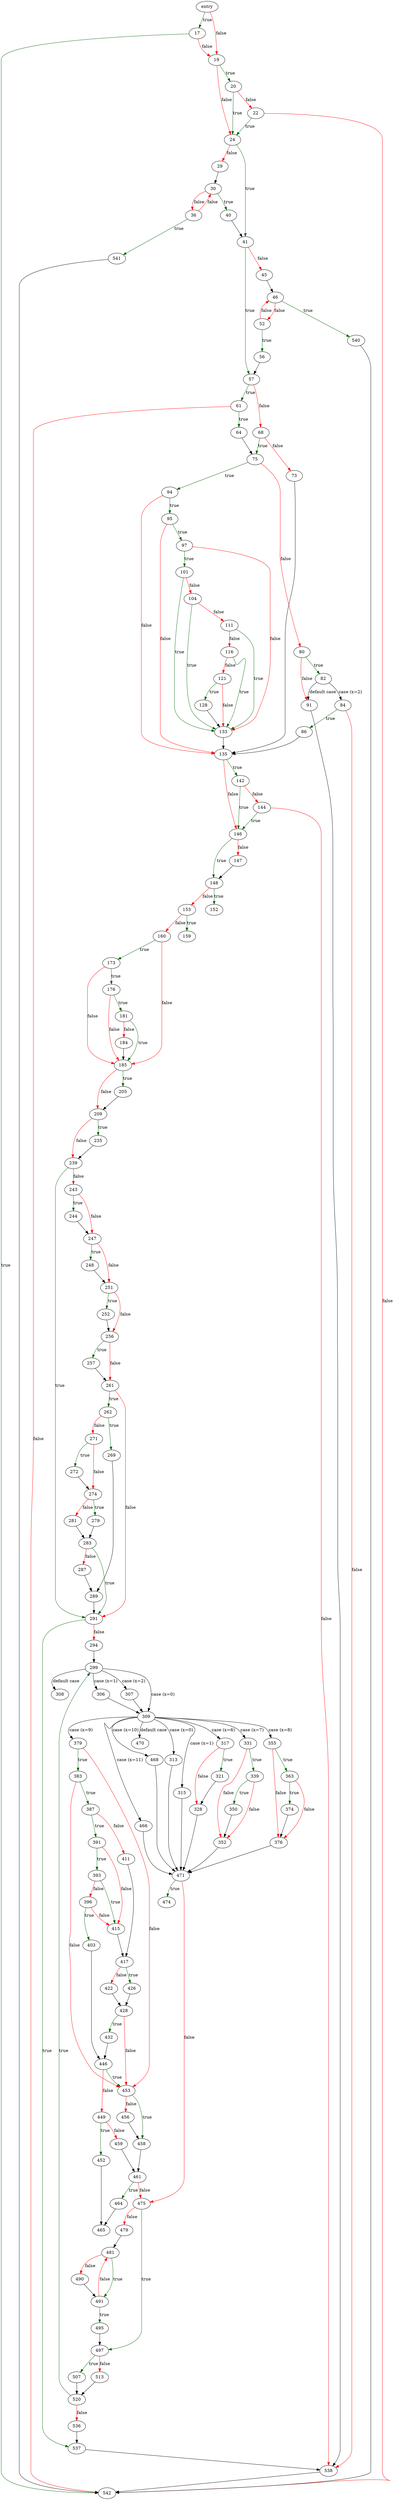 digraph "get_dev" {
	// Node definitions.
	9 [label=entry];
	17;
	19;
	20;
	22;
	24;
	29;
	30;
	36;
	40;
	41;
	45;
	46;
	52;
	56;
	57;
	61;
	64;
	68;
	73;
	75;
	80;
	82;
	84;
	86;
	91;
	94;
	95;
	97;
	101;
	104;
	111;
	116;
	121;
	128;
	133;
	135;
	142;
	144;
	146;
	147;
	148;
	152;
	153;
	159;
	160;
	173;
	176;
	181;
	184;
	185;
	205;
	209;
	235;
	239;
	243;
	244;
	247;
	248;
	251;
	252;
	256;
	257;
	261;
	262;
	269;
	271;
	272;
	274;
	279;
	281;
	283;
	287;
	289;
	291;
	294;
	299;
	306;
	307;
	308;
	309;
	313;
	315;
	317;
	321;
	328;
	331;
	339;
	350;
	352;
	355;
	363;
	374;
	376;
	379;
	383;
	387;
	391;
	393;
	396;
	403;
	411;
	415;
	417;
	422;
	426;
	428;
	432;
	446;
	449;
	452;
	453;
	456;
	458;
	459;
	461;
	464;
	465;
	466;
	468;
	470;
	471;
	474;
	475;
	479;
	481;
	490;
	491;
	495;
	497;
	507;
	513;
	520;
	536;
	537;
	538;
	540;
	541;
	542;

	// Edge definitions.
	9 -> 17 [
		color=darkgreen
		label=true
	];
	9 -> 19 [
		color=red
		label=false
	];
	17 -> 19 [
		color=red
		label=false
	];
	17 -> 542 [
		color=darkgreen
		label=true
	];
	19 -> 20 [
		color=darkgreen
		label=true
	];
	19 -> 24 [
		color=red
		label=false
	];
	20 -> 22 [
		color=red
		label=false
	];
	20 -> 24 [
		color=darkgreen
		label=true
	];
	22 -> 24 [
		color=darkgreen
		label=true
	];
	22 -> 542 [
		color=red
		label=false
	];
	24 -> 29 [
		color=red
		label=false
	];
	24 -> 41 [
		color=darkgreen
		label=true
	];
	29 -> 30;
	30 -> 36 [
		color=red
		label=false
	];
	30 -> 40 [
		color=darkgreen
		label=true
	];
	36 -> 30 [
		color=red
		label=false
	];
	36 -> 541 [
		color=darkgreen
		label=true
	];
	40 -> 41;
	41 -> 45 [
		color=red
		label=false
	];
	41 -> 57 [
		color=darkgreen
		label=true
	];
	45 -> 46;
	46 -> 52 [
		color=red
		label=false
	];
	46 -> 540 [
		color=darkgreen
		label=true
	];
	52 -> 46 [
		color=red
		label=false
	];
	52 -> 56 [
		color=darkgreen
		label=true
	];
	56 -> 57;
	57 -> 61 [
		color=darkgreen
		label=true
	];
	57 -> 68 [
		color=red
		label=false
	];
	61 -> 64 [
		color=darkgreen
		label=true
	];
	61 -> 542 [
		color=red
		label=false
	];
	64 -> 75;
	68 -> 73 [
		color=red
		label=false
	];
	68 -> 75 [
		color=darkgreen
		label=true
	];
	73 -> 135;
	75 -> 80 [
		color=red
		label=false
	];
	75 -> 94 [
		color=darkgreen
		label=true
	];
	80 -> 82 [
		color=darkgreen
		label=true
	];
	80 -> 91 [
		color=red
		label=false
	];
	82 -> 84 [label="case (x=2)"];
	82 -> 91 [label="default case"];
	84 -> 86 [
		color=darkgreen
		label=true
	];
	84 -> 538 [
		color=red
		label=false
	];
	86 -> 135;
	91 -> 538;
	94 -> 95 [
		color=darkgreen
		label=true
	];
	94 -> 135 [
		color=red
		label=false
	];
	95 -> 97 [
		color=darkgreen
		label=true
	];
	95 -> 135 [
		color=red
		label=false
	];
	97 -> 101 [
		color=darkgreen
		label=true
	];
	97 -> 133 [
		color=red
		label=false
	];
	101 -> 104 [
		color=red
		label=false
	];
	101 -> 133 [
		color=darkgreen
		label=true
	];
	104 -> 111 [
		color=red
		label=false
	];
	104 -> 133 [
		color=darkgreen
		label=true
	];
	111 -> 116 [
		color=red
		label=false
	];
	111 -> 133 [
		color=darkgreen
		label=true
	];
	116 -> 121 [
		color=red
		label=false
	];
	116 -> 133 [
		color=darkgreen
		label=true
	];
	121 -> 128 [
		color=darkgreen
		label=true
	];
	121 -> 133 [
		color=red
		label=false
	];
	128 -> 133;
	133 -> 135;
	135 -> 142 [
		color=darkgreen
		label=true
	];
	135 -> 146 [
		color=red
		label=false
	];
	142 -> 144 [
		color=red
		label=false
	];
	142 -> 146 [
		color=darkgreen
		label=true
	];
	144 -> 146 [
		color=darkgreen
		label=true
	];
	144 -> 538 [
		color=red
		label=false
	];
	146 -> 147 [
		color=red
		label=false
	];
	146 -> 148 [
		color=darkgreen
		label=true
	];
	147 -> 148;
	148 -> 152 [
		color=darkgreen
		label=true
	];
	148 -> 153 [
		color=red
		label=false
	];
	153 -> 159 [
		color=darkgreen
		label=true
	];
	153 -> 160 [
		color=red
		label=false
	];
	160 -> 173 [
		color=darkgreen
		label=true
	];
	160 -> 185 [
		color=red
		label=false
	];
	173 -> 176 [
		color=darkgreen
		label=true
	];
	173 -> 185 [
		color=red
		label=false
	];
	176 -> 181 [
		color=darkgreen
		label=true
	];
	176 -> 185 [
		color=red
		label=false
	];
	181 -> 184 [
		color=red
		label=false
	];
	181 -> 185 [
		color=darkgreen
		label=true
	];
	184 -> 185;
	185 -> 205 [
		color=darkgreen
		label=true
	];
	185 -> 209 [
		color=red
		label=false
	];
	205 -> 209;
	209 -> 235 [
		color=darkgreen
		label=true
	];
	209 -> 239 [
		color=red
		label=false
	];
	235 -> 239;
	239 -> 243 [
		color=red
		label=false
	];
	239 -> 291 [
		color=darkgreen
		label=true
	];
	243 -> 244 [
		color=darkgreen
		label=true
	];
	243 -> 247 [
		color=red
		label=false
	];
	244 -> 247;
	247 -> 248 [
		color=darkgreen
		label=true
	];
	247 -> 251 [
		color=red
		label=false
	];
	248 -> 251;
	251 -> 252 [
		color=darkgreen
		label=true
	];
	251 -> 256 [
		color=red
		label=false
	];
	252 -> 256;
	256 -> 257 [
		color=darkgreen
		label=true
	];
	256 -> 261 [
		color=red
		label=false
	];
	257 -> 261;
	261 -> 262 [
		color=darkgreen
		label=true
	];
	261 -> 291 [
		color=red
		label=false
	];
	262 -> 269 [
		color=darkgreen
		label=true
	];
	262 -> 271 [
		color=red
		label=false
	];
	269 -> 289;
	271 -> 272 [
		color=darkgreen
		label=true
	];
	271 -> 274 [
		color=red
		label=false
	];
	272 -> 274;
	274 -> 279 [
		color=darkgreen
		label=true
	];
	274 -> 281 [
		color=red
		label=false
	];
	279 -> 283;
	281 -> 283;
	283 -> 287 [
		color=red
		label=false
	];
	283 -> 291 [
		color=darkgreen
		label=true
	];
	287 -> 289;
	289 -> 291;
	291 -> 294 [
		color=red
		label=false
	];
	291 -> 537 [
		color=darkgreen
		label=true
	];
	294 -> 299;
	299 -> 306 [label="case (x=1)"];
	299 -> 307 [label="case (x=2)"];
	299 -> 308 [label="default case"];
	299 -> 309 [label="case (x=0)"];
	306 -> 309;
	307 -> 309;
	309 -> 313 [label="case (x=0)"];
	309 -> 315 [label="case (x=1)"];
	309 -> 317 [label="case (x=6)"];
	309 -> 331 [label="case (x=7)"];
	309 -> 355 [label="case (x=8)"];
	309 -> 379 [label="case (x=9)"];
	309 -> 466 [label="case (x=11)"];
	309 -> 468 [label="case (x=10)"];
	309 -> 470 [label="default case"];
	313 -> 471;
	315 -> 471;
	317 -> 321 [
		color=darkgreen
		label=true
	];
	317 -> 328 [
		color=red
		label=false
	];
	321 -> 328;
	328 -> 471;
	331 -> 339 [
		color=darkgreen
		label=true
	];
	331 -> 352 [
		color=red
		label=false
	];
	339 -> 350 [
		color=darkgreen
		label=true
	];
	339 -> 352 [
		color=red
		label=false
	];
	350 -> 352;
	352 -> 471;
	355 -> 363 [
		color=darkgreen
		label=true
	];
	355 -> 376 [
		color=red
		label=false
	];
	363 -> 374 [
		color=darkgreen
		label=true
	];
	363 -> 376 [
		color=red
		label=false
	];
	374 -> 376;
	376 -> 471;
	379 -> 383 [
		color=darkgreen
		label=true
	];
	379 -> 453 [
		color=red
		label=false
	];
	383 -> 387 [
		color=darkgreen
		label=true
	];
	383 -> 453 [
		color=red
		label=false
	];
	387 -> 391 [
		color=darkgreen
		label=true
	];
	387 -> 411 [
		color=red
		label=false
	];
	391 -> 393 [
		color=darkgreen
		label=true
	];
	391 -> 415 [
		color=red
		label=false
	];
	393 -> 396 [
		color=red
		label=false
	];
	393 -> 415 [
		color=darkgreen
		label=true
	];
	396 -> 403 [
		color=darkgreen
		label=true
	];
	396 -> 415 [
		color=red
		label=false
	];
	403 -> 446;
	411 -> 417;
	415 -> 417;
	417 -> 422 [
		color=red
		label=false
	];
	417 -> 426 [
		color=darkgreen
		label=true
	];
	422 -> 428;
	426 -> 428;
	428 -> 432 [
		color=darkgreen
		label=true
	];
	428 -> 453 [
		color=red
		label=false
	];
	432 -> 446;
	446 -> 449 [
		color=red
		label=false
	];
	446 -> 453 [
		color=darkgreen
		label=true
	];
	449 -> 452 [
		color=darkgreen
		label=true
	];
	449 -> 459 [
		color=red
		label=false
	];
	452 -> 465;
	453 -> 456 [
		color=red
		label=false
	];
	453 -> 458 [
		color=darkgreen
		label=true
	];
	456 -> 458;
	458 -> 461;
	459 -> 461;
	461 -> 464 [
		color=darkgreen
		label=true
	];
	461 -> 475 [
		color=red
		label=false
	];
	464 -> 465;
	466 -> 471;
	468 -> 471;
	471 -> 474 [
		color=darkgreen
		label=true
	];
	471 -> 475 [
		color=red
		label=false
	];
	475 -> 479 [
		color=red
		label=false
	];
	475 -> 497 [
		color=darkgreen
		label=true
	];
	479 -> 481;
	481 -> 490 [
		color=red
		label=false
	];
	481 -> 491 [
		color=darkgreen
		label=true
	];
	490 -> 491;
	491 -> 481 [
		color=red
		label=false
	];
	491 -> 495 [
		color=darkgreen
		label=true
	];
	495 -> 497;
	497 -> 507 [
		color=darkgreen
		label=true
	];
	497 -> 513 [
		color=red
		label=false
	];
	507 -> 520;
	513 -> 520;
	520 -> 299 [
		color=darkgreen
		label=true
	];
	520 -> 536 [
		color=red
		label=false
	];
	536 -> 537;
	537 -> 538;
	538 -> 542;
	540 -> 542;
	541 -> 542;
}